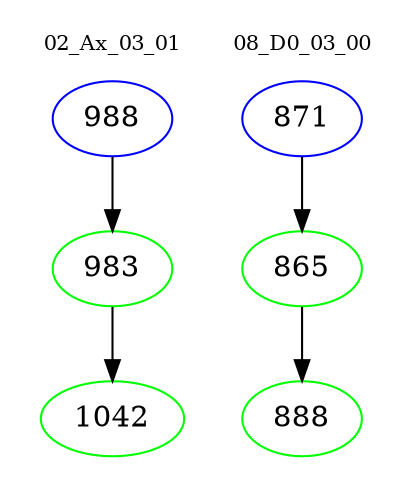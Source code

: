 digraph{
subgraph cluster_0 {
color = white
label = "02_Ax_03_01";
fontsize=10;
T0_988 [label="988", color="blue"]
T0_988 -> T0_983 [color="black"]
T0_983 [label="983", color="green"]
T0_983 -> T0_1042 [color="black"]
T0_1042 [label="1042", color="green"]
}
subgraph cluster_1 {
color = white
label = "08_D0_03_00";
fontsize=10;
T1_871 [label="871", color="blue"]
T1_871 -> T1_865 [color="black"]
T1_865 [label="865", color="green"]
T1_865 -> T1_888 [color="black"]
T1_888 [label="888", color="green"]
}
}
